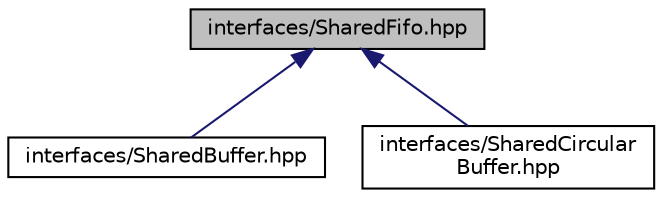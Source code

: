 digraph "interfaces/SharedFifo.hpp"
{
  edge [fontname="Helvetica",fontsize="10",labelfontname="Helvetica",labelfontsize="10"];
  node [fontname="Helvetica",fontsize="10",shape=record];
  Node4 [label="interfaces/SharedFifo.hpp",height=0.2,width=0.4,color="black", fillcolor="grey75", style="filled", fontcolor="black"];
  Node4 -> Node5 [dir="back",color="midnightblue",fontsize="10",style="solid",fontname="Helvetica"];
  Node5 [label="interfaces/SharedBuffer.hpp",height=0.2,width=0.4,color="black", fillcolor="white", style="filled",URL="$_shared_buffer_8hpp.html",tooltip="This file contains the definition of the SharedBuffer class. "];
  Node4 -> Node6 [dir="back",color="midnightblue",fontsize="10",style="solid",fontname="Helvetica"];
  Node6 [label="interfaces/SharedCircular\lBuffer.hpp",height=0.2,width=0.4,color="black", fillcolor="white", style="filled",URL="$_shared_circular_buffer_8hpp.html",tooltip="This file contains the definition of the SharedFifo class. "];
}
